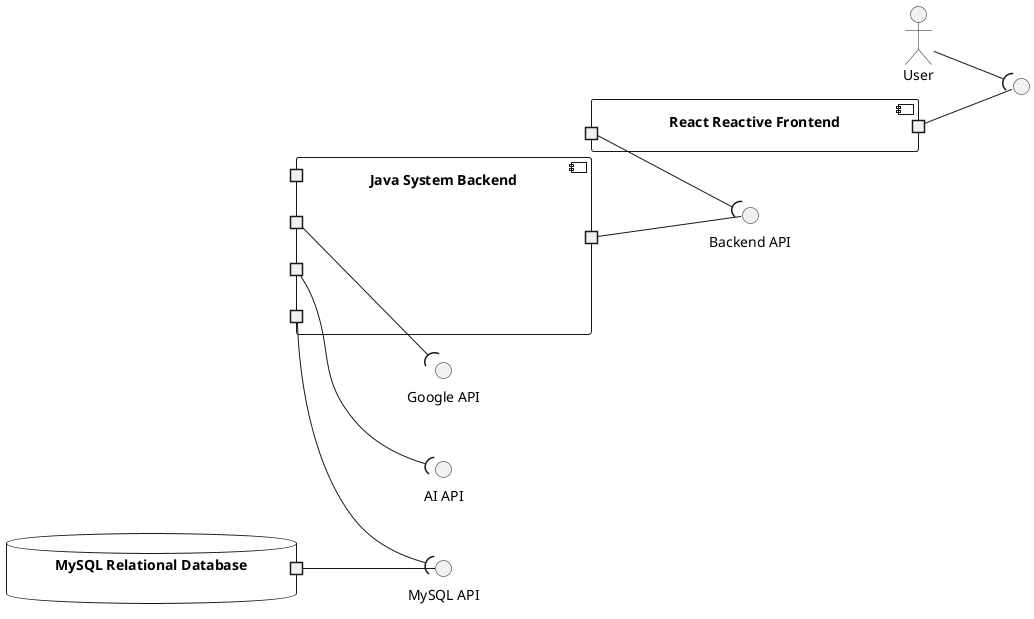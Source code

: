 @startuml Component Diagram Level 2

left to right direction

actor User

component reactive_frontend as "React Reactive Frontend" {
    portout " " as port_frontend_to_user
    portin " " as port_frontend_to_backend
}
component system_backend as "Java System Backend" {
    portout " " as port_backend_from_frontend
    portin " " as port_backend_to_ai_api
    portin " " as port_backend_to_google_api
    portin " " as port_backend_to_email_system
    portin " " as port_backend_from_db
}

'component component_email_system as "Email System" {
'    portout " " as port_email_system_from_backend
'}
database database_mysql_db as "MySQL Relational Database" {
    portout " " as port_db_from_backend
}



interface interface_frontendpage as " "

interface interface_ai_api as "AI API"  
interface interface_google_api as "Google API"
interface interface_backend as "Backend API" 
interface interface_mysql_db as "MySQL API" 
'interface interface_email_systen as "Email System API"

port_frontend_to_user -- interface_frontendpage
User --( interface_frontendpage

port_backend_from_frontend -- interface_backend
port_frontend_to_backend --( interface_backend


port_backend_to_ai_api --( interface_ai_api
port_backend_to_google_api --( interface_google_api

port_db_from_backend -- interface_mysql_db
port_backend_from_db --( interface_mysql_db

'port_email_system_from_backend -- interface_email_systen
'port_backend_to_email_system --( interface_email_systen
@enduml